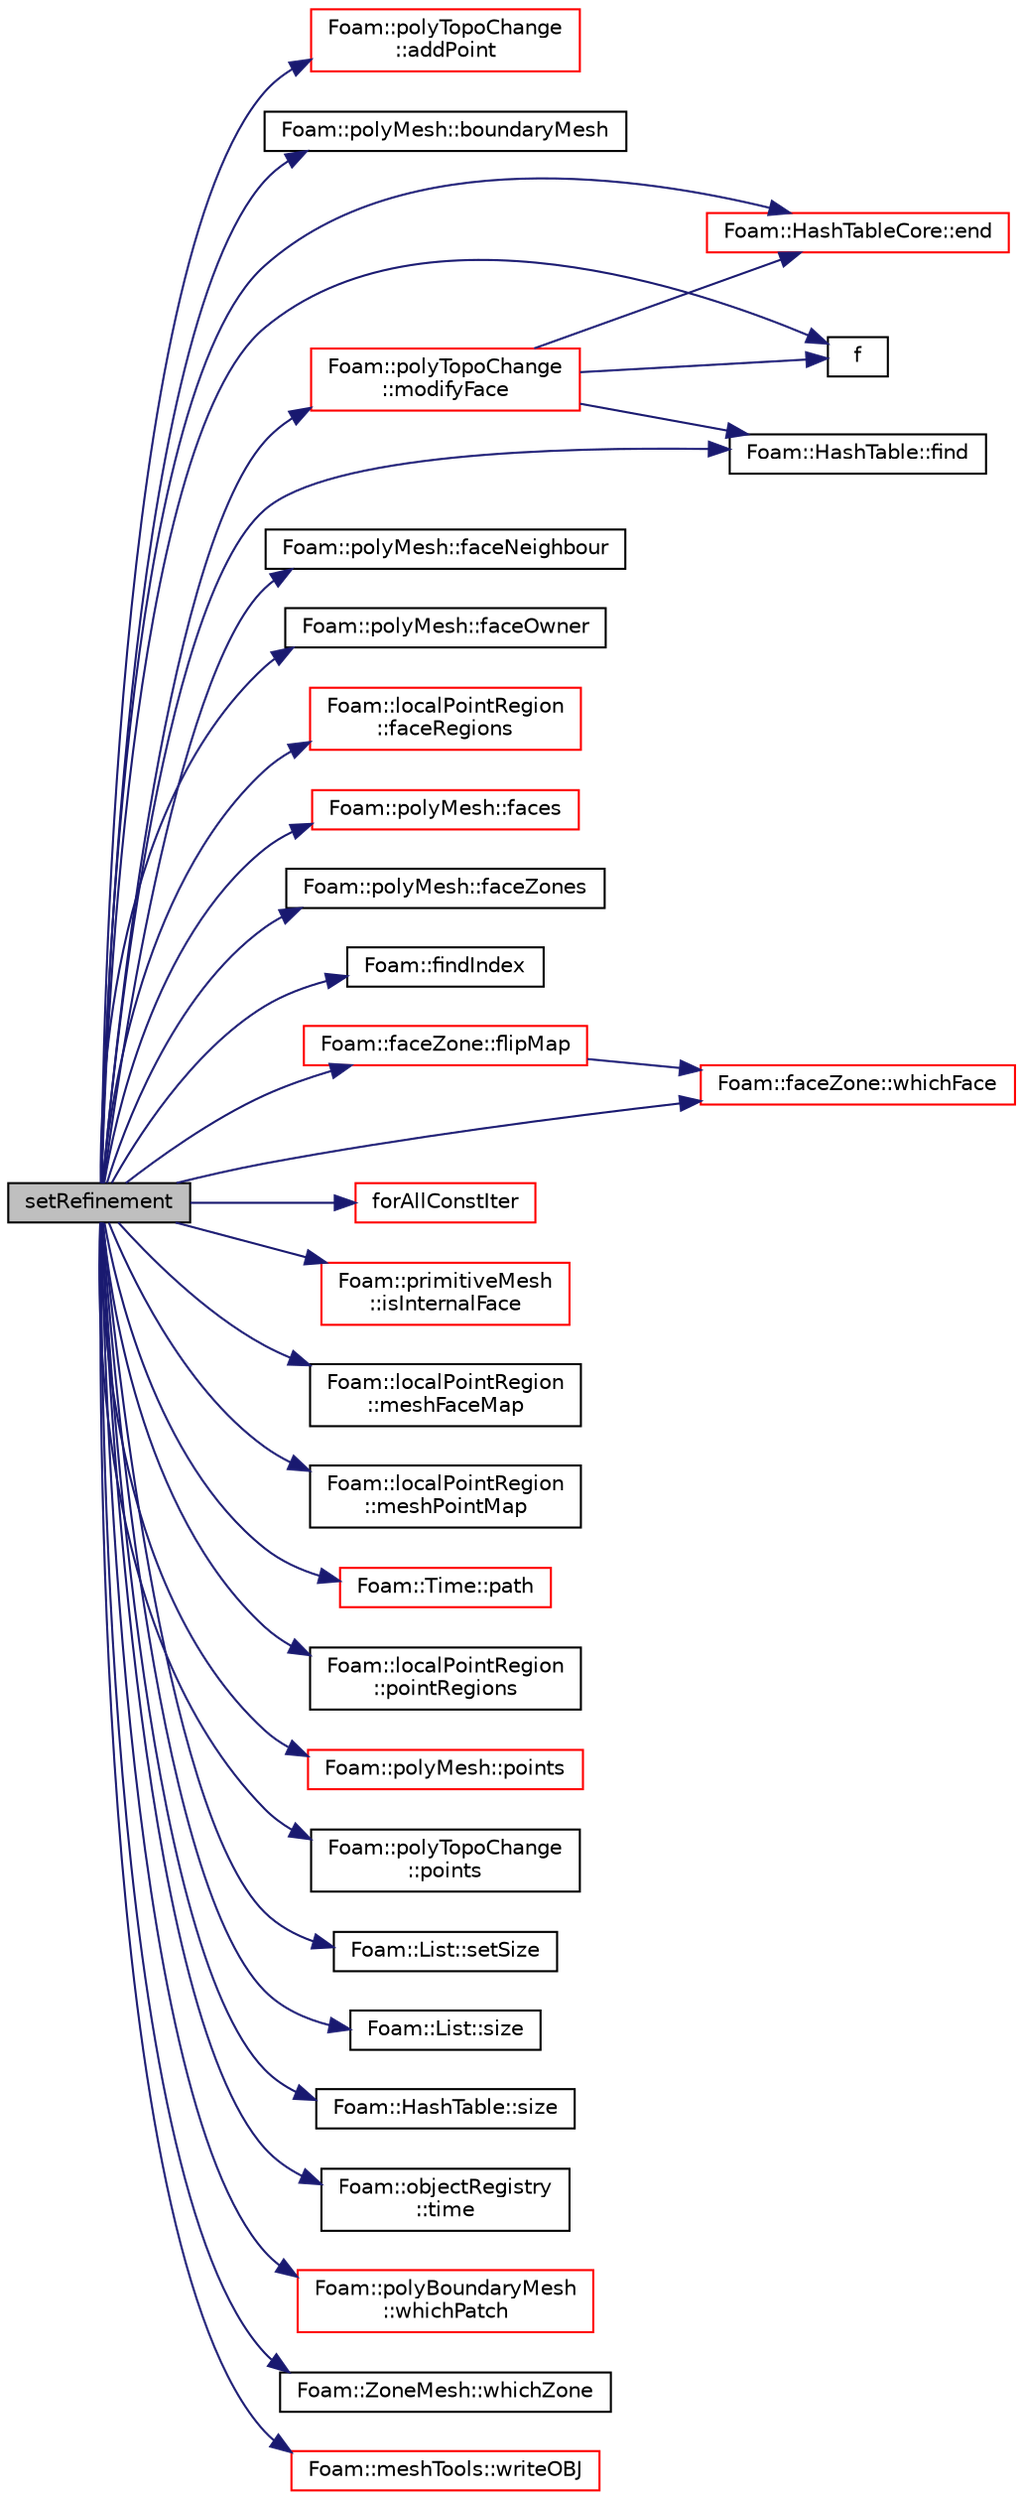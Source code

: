 digraph "setRefinement"
{
  bgcolor="transparent";
  edge [fontname="Helvetica",fontsize="10",labelfontname="Helvetica",labelfontsize="10"];
  node [fontname="Helvetica",fontsize="10",shape=record];
  rankdir="LR";
  Node877 [label="setRefinement",height=0.2,width=0.4,color="black", fillcolor="grey75", style="filled", fontcolor="black"];
  Node877 -> Node878 [color="midnightblue",fontsize="10",style="solid",fontname="Helvetica"];
  Node878 [label="Foam::polyTopoChange\l::addPoint",height=0.2,width=0.4,color="red",URL="$a22449.html#a8f193762de4dd6a4d0d5c7b6184fcf73",tooltip="Add point. Return new point label. "];
  Node877 -> Node937 [color="midnightblue",fontsize="10",style="solid",fontname="Helvetica"];
  Node937 [label="Foam::polyMesh::boundaryMesh",height=0.2,width=0.4,color="black",URL="$a28565.html#a9f2b68c134340291eda6197f47f25484",tooltip="Return boundary mesh. "];
  Node877 -> Node933 [color="midnightblue",fontsize="10",style="solid",fontname="Helvetica"];
  Node933 [label="Foam::HashTableCore::end",height=0.2,width=0.4,color="red",URL="$a26849.html#a540580a296c0ff351686ceb4f27b6fe6",tooltip="iteratorEnd set to beyond the end of any HashTable "];
  Node877 -> Node938 [color="midnightblue",fontsize="10",style="solid",fontname="Helvetica"];
  Node938 [label="f",height=0.2,width=0.4,color="black",URL="$a18335.html#a888be93833ac7a23170555c69c690288"];
  Node877 -> Node939 [color="midnightblue",fontsize="10",style="solid",fontname="Helvetica"];
  Node939 [label="Foam::polyMesh::faceNeighbour",height=0.2,width=0.4,color="black",URL="$a28565.html#a9fb57b52c700ed61f09ada65412d13e3",tooltip="Return face neighbour. "];
  Node877 -> Node940 [color="midnightblue",fontsize="10",style="solid",fontname="Helvetica"];
  Node940 [label="Foam::polyMesh::faceOwner",height=0.2,width=0.4,color="black",URL="$a28565.html#a57752b49bfee23ca1944c3fb0493974f",tooltip="Return face owner. "];
  Node877 -> Node941 [color="midnightblue",fontsize="10",style="solid",fontname="Helvetica"];
  Node941 [label="Foam::localPointRegion\l::faceRegions",height=0.2,width=0.4,color="red",URL="$a26329.html#a96e091712818649afb11b88222667a37",tooltip="Per face the region of its points. "];
  Node877 -> Node1195 [color="midnightblue",fontsize="10",style="solid",fontname="Helvetica"];
  Node1195 [label="Foam::polyMesh::faces",height=0.2,width=0.4,color="red",URL="$a28565.html#a431c0a24765f0bb6d32f6a03ce0e9b57",tooltip="Return raw faces. "];
  Node877 -> Node1196 [color="midnightblue",fontsize="10",style="solid",fontname="Helvetica"];
  Node1196 [label="Foam::polyMesh::faceZones",height=0.2,width=0.4,color="black",URL="$a28565.html#af216614a0f9997169eea2cade46dc9ba",tooltip="Return face zone mesh. "];
  Node877 -> Node932 [color="midnightblue",fontsize="10",style="solid",fontname="Helvetica"];
  Node932 [label="Foam::HashTable::find",height=0.2,width=0.4,color="black",URL="$a26841.html#a76b2c74ebd9f33fa9f76261b027ffc11",tooltip="Find and return an iterator set at the hashedEntry. "];
  Node877 -> Node1197 [color="midnightblue",fontsize="10",style="solid",fontname="Helvetica"];
  Node1197 [label="Foam::findIndex",height=0.2,width=0.4,color="black",URL="$a21851.html#ac16695f83f370df159eed19f92d095fb",tooltip="Find first occurence of given element and return index,. "];
  Node877 -> Node1198 [color="midnightblue",fontsize="10",style="solid",fontname="Helvetica"];
  Node1198 [label="Foam::faceZone::flipMap",height=0.2,width=0.4,color="red",URL="$a28665.html#a03ecd61e4e943657de29efcacd488b19",tooltip="Return face flip map. "];
  Node1198 -> Node1199 [color="midnightblue",fontsize="10",style="solid",fontname="Helvetica"];
  Node1199 [label="Foam::faceZone::whichFace",height=0.2,width=0.4,color="red",URL="$a28665.html#a2a776b244e1eea320ab33cc0a21cf56a",tooltip="Helper function to re-direct to zone::localID(...) "];
  Node877 -> Node944 [color="midnightblue",fontsize="10",style="solid",fontname="Helvetica"];
  Node944 [label="forAllConstIter",height=0.2,width=0.4,color="red",URL="$a39311.html#ae21e2836509b0fa7f7cedf6493b11b09"];
  Node877 -> Node1214 [color="midnightblue",fontsize="10",style="solid",fontname="Helvetica"];
  Node1214 [label="Foam::primitiveMesh\l::isInternalFace",height=0.2,width=0.4,color="red",URL="$a28685.html#ae3e48ad9ec4c5132ec7d3d702ad17c9e",tooltip="Return true if given face label is internal to the mesh. "];
  Node877 -> Node1297 [color="midnightblue",fontsize="10",style="solid",fontname="Helvetica"];
  Node1297 [label="Foam::localPointRegion\l::meshFaceMap",height=0.2,width=0.4,color="black",URL="$a26329.html#aad7b93a69303d6b1bfb7d5f230f69ea0",tooltip="Per face that uses a duplicated point the local index. "];
  Node877 -> Node1298 [color="midnightblue",fontsize="10",style="solid",fontname="Helvetica"];
  Node1298 [label="Foam::localPointRegion\l::meshPointMap",height=0.2,width=0.4,color="black",URL="$a26329.html#a5be82d5f2048154069009a612cfda110",tooltip="Per point that is to be duplicated the local index. "];
  Node877 -> Node1299 [color="midnightblue",fontsize="10",style="solid",fontname="Helvetica"];
  Node1299 [label="Foam::polyTopoChange\l::modifyFace",height=0.2,width=0.4,color="red",URL="$a22449.html#a7d0d5d15783d4a43fcd10a838bece1ae",tooltip="Modify vertices or cell of face. "];
  Node1299 -> Node938 [color="midnightblue",fontsize="10",style="solid",fontname="Helvetica"];
  Node1299 -> Node932 [color="midnightblue",fontsize="10",style="solid",fontname="Helvetica"];
  Node1299 -> Node933 [color="midnightblue",fontsize="10",style="solid",fontname="Helvetica"];
  Node877 -> Node1300 [color="midnightblue",fontsize="10",style="solid",fontname="Helvetica"];
  Node1300 [label="Foam::Time::path",height=0.2,width=0.4,color="red",URL="$a27457.html#a3a68a482f9904838898709bec94fedc5",tooltip="Return path. "];
  Node877 -> Node1305 [color="midnightblue",fontsize="10",style="solid",fontname="Helvetica"];
  Node1305 [label="Foam::localPointRegion\l::pointRegions",height=0.2,width=0.4,color="black",URL="$a26329.html#a9a76c726eb19d27f72f7d3ed626e3c8d",tooltip="Per local point the regions it is in. "];
  Node877 -> Node1306 [color="midnightblue",fontsize="10",style="solid",fontname="Helvetica"];
  Node1306 [label="Foam::polyMesh::points",height=0.2,width=0.4,color="red",URL="$a28565.html#ac44123fc1265297c41a43c3b62fdb4c2",tooltip="Return raw points. "];
  Node877 -> Node1307 [color="midnightblue",fontsize="10",style="solid",fontname="Helvetica"];
  Node1307 [label="Foam::polyTopoChange\l::points",height=0.2,width=0.4,color="black",URL="$a22449.html#a4483fed8e91a32074018b30bd378e19c",tooltip="Points. Shrunk after constructing mesh (or calling of compact()) "];
  Node877 -> Node960 [color="midnightblue",fontsize="10",style="solid",fontname="Helvetica"];
  Node960 [label="Foam::List::setSize",height=0.2,width=0.4,color="black",URL="$a26833.html#aedb985ffeaf1bdbfeccc2a8730405703",tooltip="Reset size of List. "];
  Node877 -> Node987 [color="midnightblue",fontsize="10",style="solid",fontname="Helvetica"];
  Node987 [label="Foam::List::size",height=0.2,width=0.4,color="black",URL="$a26833.html#a8a5f6fa29bd4b500caf186f60245b384",tooltip="Override size to be inconsistent with allocated storage. "];
  Node877 -> Node943 [color="midnightblue",fontsize="10",style="solid",fontname="Helvetica"];
  Node943 [label="Foam::HashTable::size",height=0.2,width=0.4,color="black",URL="$a26841.html#a47b3bf30da1eb3ab8076b5fbe00e0494",tooltip="Return number of elements in table. "];
  Node877 -> Node973 [color="midnightblue",fontsize="10",style="solid",fontname="Helvetica"];
  Node973 [label="Foam::objectRegistry\l::time",height=0.2,width=0.4,color="black",URL="$a27433.html#a0d94096809fe3376b29a2a29ca11bb18",tooltip="Return time. "];
  Node877 -> Node1199 [color="midnightblue",fontsize="10",style="solid",fontname="Helvetica"];
  Node877 -> Node1278 [color="midnightblue",fontsize="10",style="solid",fontname="Helvetica"];
  Node1278 [label="Foam::polyBoundaryMesh\l::whichPatch",height=0.2,width=0.4,color="red",URL="$a28557.html#aa2ff13fd90903c4f4cdfe81b48b2bb92",tooltip="Return patch index for a given face label. "];
  Node877 -> Node1308 [color="midnightblue",fontsize="10",style="solid",fontname="Helvetica"];
  Node1308 [label="Foam::ZoneMesh::whichZone",height=0.2,width=0.4,color="black",URL="$a28677.html#ad9948c6afa6162ff01554f71ff676aa2",tooltip="Given a global object index, return the zone it is in. "];
  Node877 -> Node1252 [color="midnightblue",fontsize="10",style="solid",fontname="Helvetica"];
  Node1252 [label="Foam::meshTools::writeOBJ",height=0.2,width=0.4,color="red",URL="$a21883.html#afd76c6ccc8ee4a5957f0232218167c17",tooltip="Write obj representation of point. "];
}
